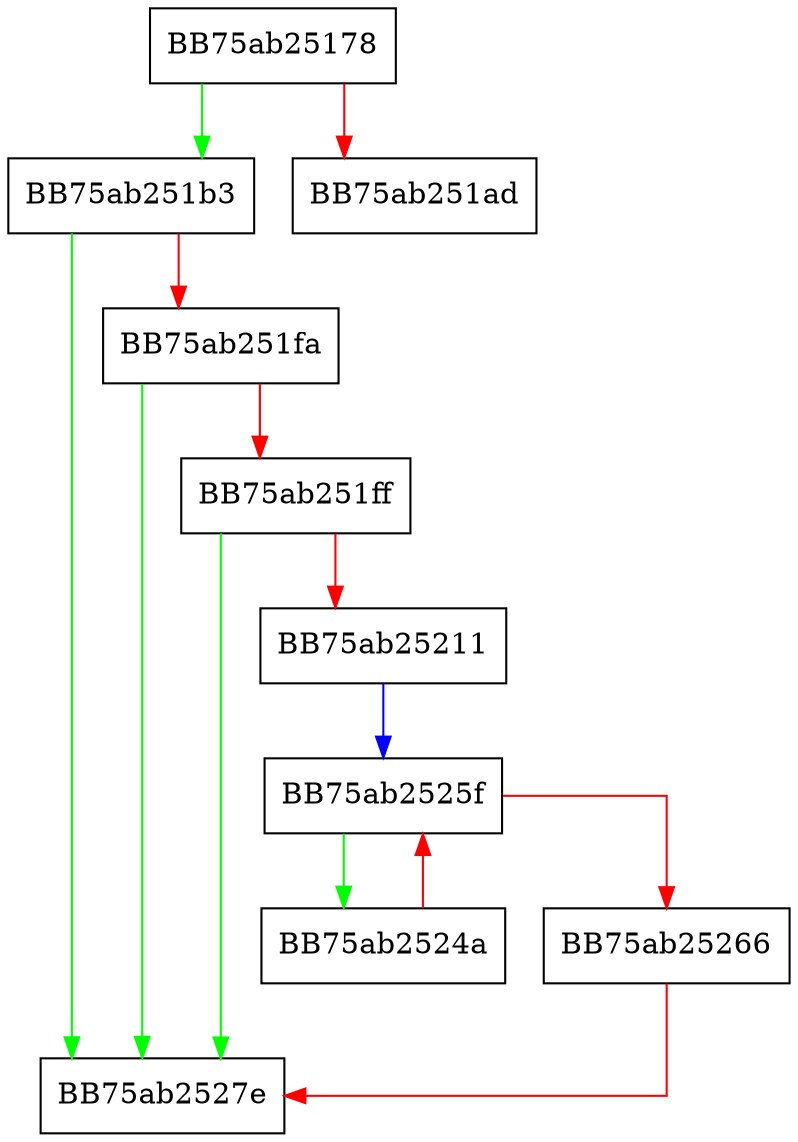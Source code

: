 digraph str {
  node [shape="box"];
  graph [splines=ortho];
  BB75ab25178 -> BB75ab251b3 [color="green"];
  BB75ab25178 -> BB75ab251ad [color="red"];
  BB75ab251b3 -> BB75ab2527e [color="green"];
  BB75ab251b3 -> BB75ab251fa [color="red"];
  BB75ab251fa -> BB75ab2527e [color="green"];
  BB75ab251fa -> BB75ab251ff [color="red"];
  BB75ab251ff -> BB75ab2527e [color="green"];
  BB75ab251ff -> BB75ab25211 [color="red"];
  BB75ab25211 -> BB75ab2525f [color="blue"];
  BB75ab2524a -> BB75ab2525f [color="red"];
  BB75ab2525f -> BB75ab2524a [color="green"];
  BB75ab2525f -> BB75ab25266 [color="red"];
  BB75ab25266 -> BB75ab2527e [color="red"];
}